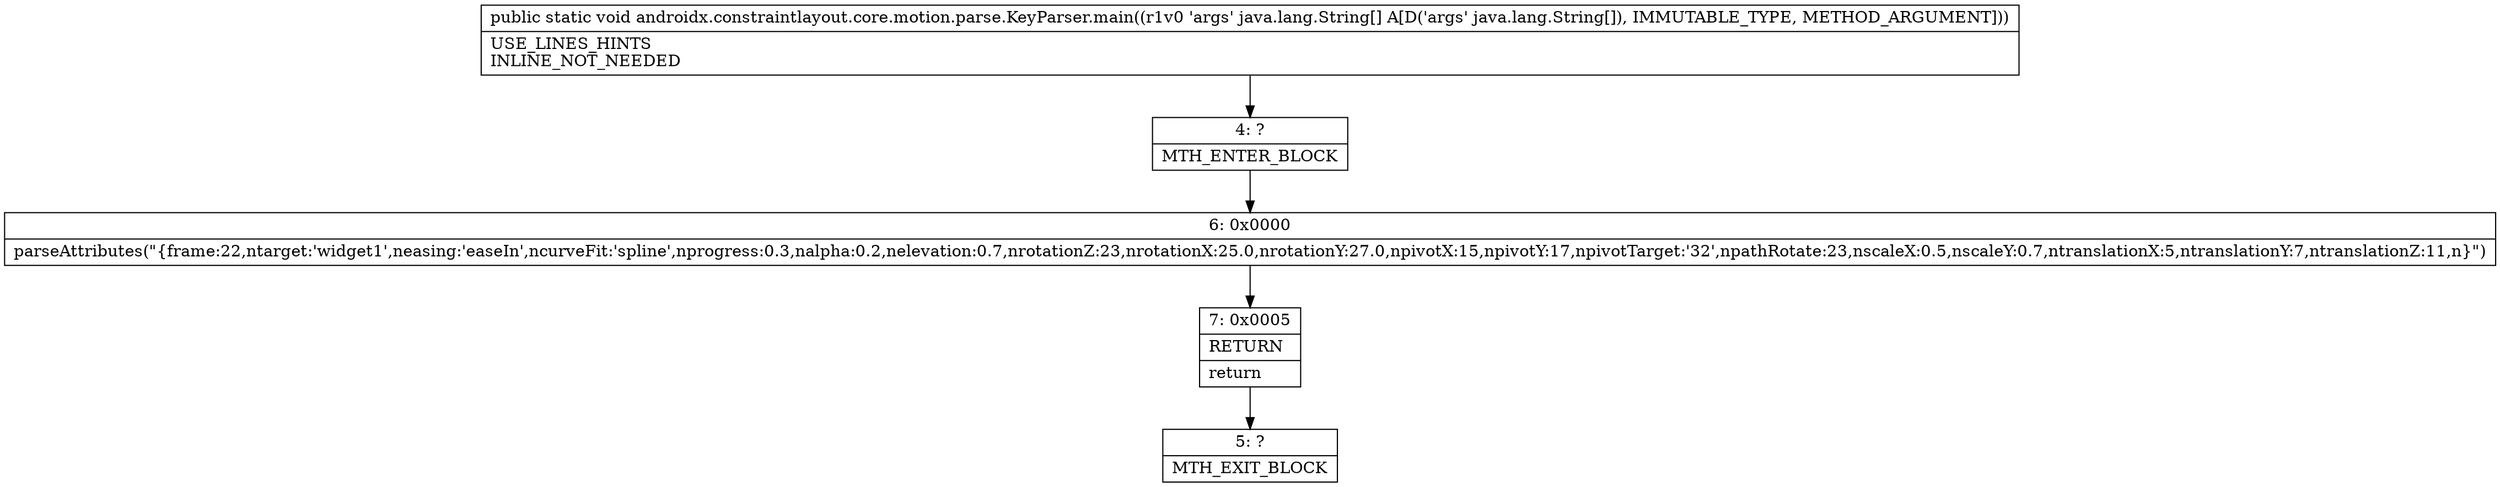 digraph "CFG forandroidx.constraintlayout.core.motion.parse.KeyParser.main([Ljava\/lang\/String;)V" {
Node_4 [shape=record,label="{4\:\ ?|MTH_ENTER_BLOCK\l}"];
Node_6 [shape=record,label="{6\:\ 0x0000|parseAttributes(\"\{frame:22,ntarget:'widget1',neasing:'easeIn',ncurveFit:'spline',nprogress:0.3,nalpha:0.2,nelevation:0.7,nrotationZ:23,nrotationX:25.0,nrotationY:27.0,npivotX:15,npivotY:17,npivotTarget:'32',npathRotate:23,nscaleX:0.5,nscaleY:0.7,ntranslationX:5,ntranslationY:7,ntranslationZ:11,n\}\")\l}"];
Node_7 [shape=record,label="{7\:\ 0x0005|RETURN\l|return\l}"];
Node_5 [shape=record,label="{5\:\ ?|MTH_EXIT_BLOCK\l}"];
MethodNode[shape=record,label="{public static void androidx.constraintlayout.core.motion.parse.KeyParser.main((r1v0 'args' java.lang.String[] A[D('args' java.lang.String[]), IMMUTABLE_TYPE, METHOD_ARGUMENT]))  | USE_LINES_HINTS\lINLINE_NOT_NEEDED\l}"];
MethodNode -> Node_4;Node_4 -> Node_6;
Node_6 -> Node_7;
Node_7 -> Node_5;
}

